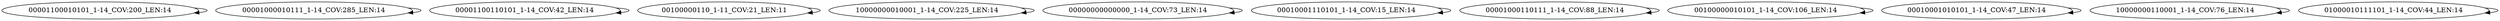 digraph G {
    "00001100010101_1-14_COV:200_LEN:14" -> "00001100010101_1-14_COV:200_LEN:14";
    "00001000010111_1-14_COV:285_LEN:14" -> "00001000010111_1-14_COV:285_LEN:14";
    "00001100110101_1-14_COV:42_LEN:14" -> "00001100110101_1-14_COV:42_LEN:14";
    "00100000110_1-11_COV:21_LEN:11" -> "00100000110_1-11_COV:21_LEN:11";
    "10000000010001_1-14_COV:225_LEN:14" -> "10000000010001_1-14_COV:225_LEN:14";
    "00000000000000_1-14_COV:73_LEN:14" -> "00000000000000_1-14_COV:73_LEN:14";
    "00010001110101_1-14_COV:15_LEN:14" -> "00010001110101_1-14_COV:15_LEN:14";
    "00001000110111_1-14_COV:88_LEN:14" -> "00001000110111_1-14_COV:88_LEN:14";
    "00100000010101_1-14_COV:106_LEN:14" -> "00100000010101_1-14_COV:106_LEN:14";
    "00010001010101_1-14_COV:47_LEN:14" -> "00010001010101_1-14_COV:47_LEN:14";
    "10000000110001_1-14_COV:76_LEN:14" -> "10000000110001_1-14_COV:76_LEN:14";
    "01000010111101_1-14_COV:44_LEN:14" -> "01000010111101_1-14_COV:44_LEN:14";
}
